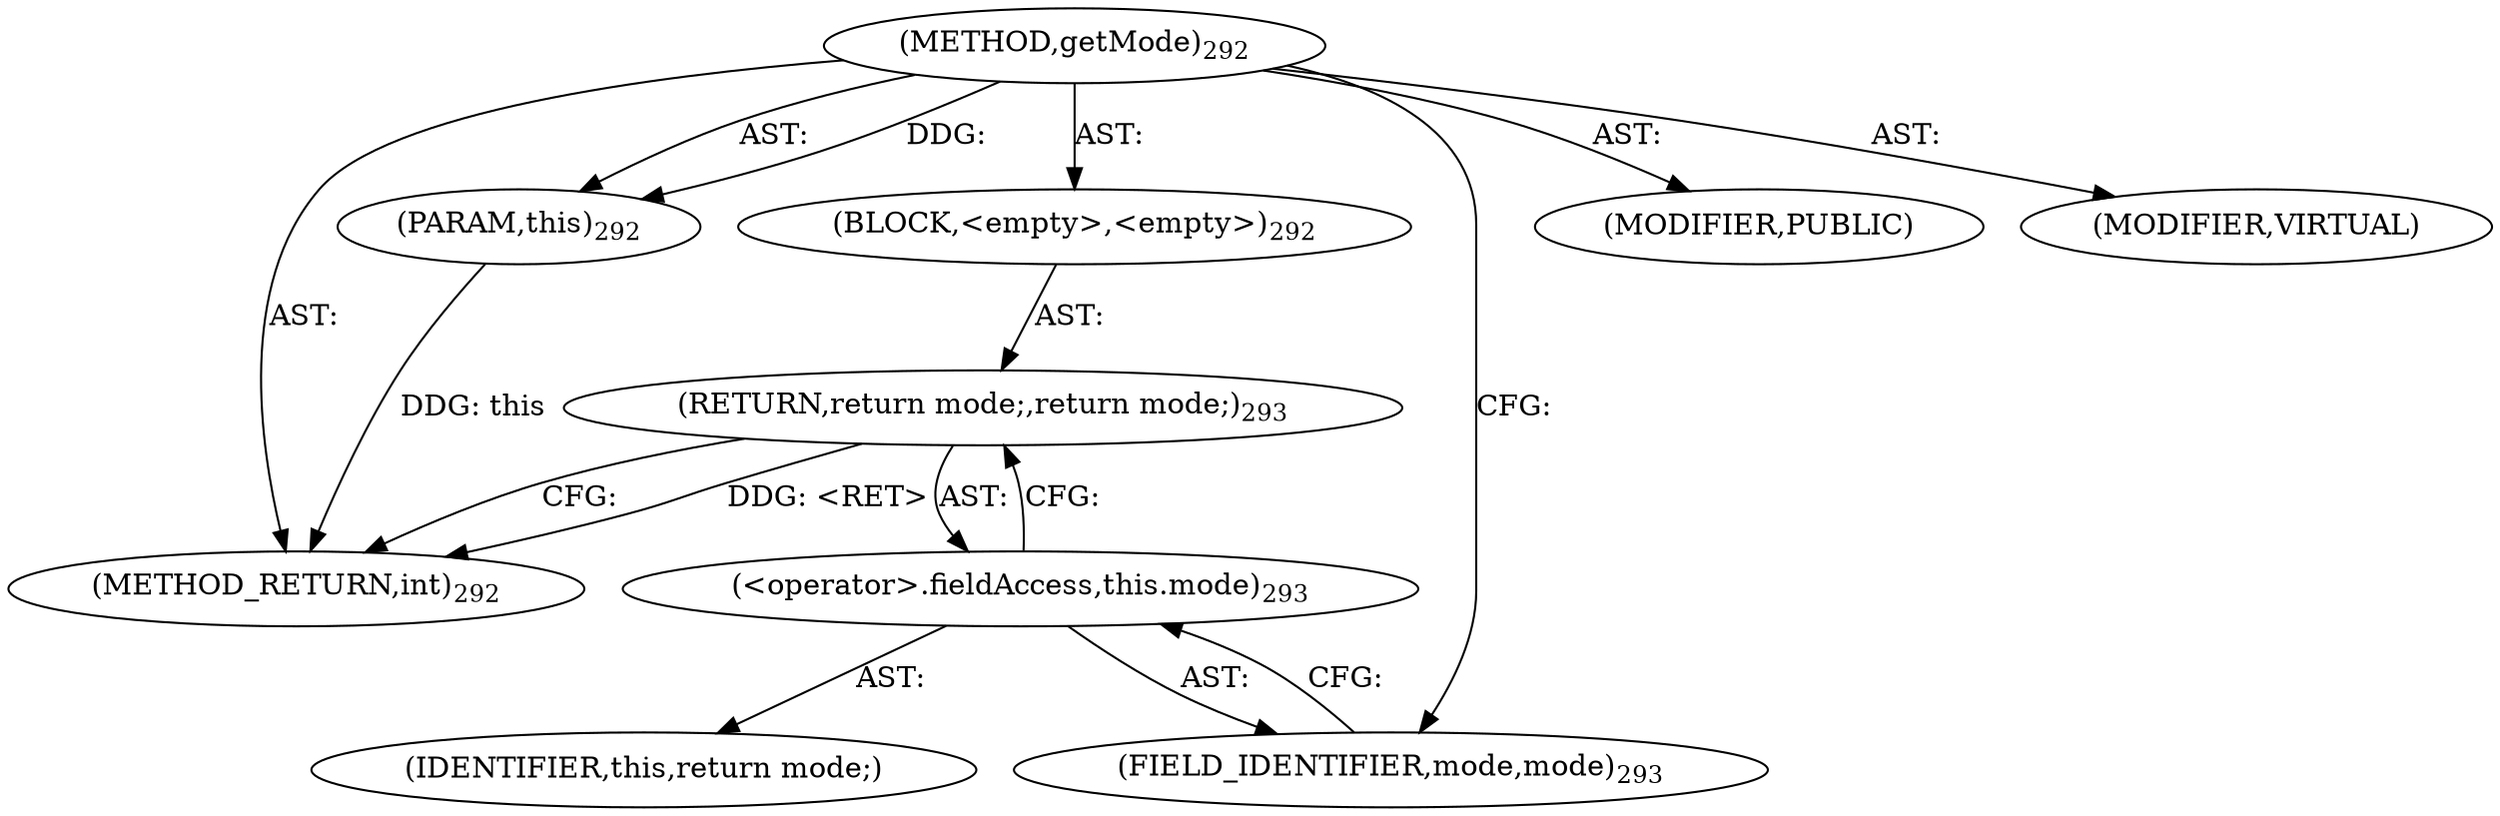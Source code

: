 digraph "getMode" {  
"111669149710" [label = <(METHOD,getMode)<SUB>292</SUB>> ]
"115964117014" [label = <(PARAM,this)<SUB>292</SUB>> ]
"25769803796" [label = <(BLOCK,&lt;empty&gt;,&lt;empty&gt;)<SUB>292</SUB>> ]
"146028888073" [label = <(RETURN,return mode;,return mode;)<SUB>293</SUB>> ]
"30064771172" [label = <(&lt;operator&gt;.fieldAccess,this.mode)<SUB>293</SUB>> ]
"68719476822" [label = <(IDENTIFIER,this,return mode;)> ]
"55834574873" [label = <(FIELD_IDENTIFIER,mode,mode)<SUB>293</SUB>> ]
"133143986212" [label = <(MODIFIER,PUBLIC)> ]
"133143986213" [label = <(MODIFIER,VIRTUAL)> ]
"128849018894" [label = <(METHOD_RETURN,int)<SUB>292</SUB>> ]
  "111669149710" -> "115964117014"  [ label = "AST: "] 
  "111669149710" -> "25769803796"  [ label = "AST: "] 
  "111669149710" -> "133143986212"  [ label = "AST: "] 
  "111669149710" -> "133143986213"  [ label = "AST: "] 
  "111669149710" -> "128849018894"  [ label = "AST: "] 
  "25769803796" -> "146028888073"  [ label = "AST: "] 
  "146028888073" -> "30064771172"  [ label = "AST: "] 
  "30064771172" -> "68719476822"  [ label = "AST: "] 
  "30064771172" -> "55834574873"  [ label = "AST: "] 
  "146028888073" -> "128849018894"  [ label = "CFG: "] 
  "30064771172" -> "146028888073"  [ label = "CFG: "] 
  "55834574873" -> "30064771172"  [ label = "CFG: "] 
  "111669149710" -> "55834574873"  [ label = "CFG: "] 
  "146028888073" -> "128849018894"  [ label = "DDG: &lt;RET&gt;"] 
  "115964117014" -> "128849018894"  [ label = "DDG: this"] 
  "111669149710" -> "115964117014"  [ label = "DDG: "] 
}
